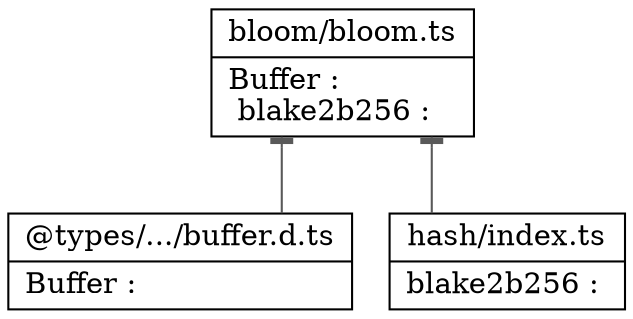 digraph "bloom" {

splines  = ortho;
fontname = "Inconsolata";

node [colorscheme = ylgnbu4];
edge [colorscheme = dark28, dir = both];

"@types/.../buffer.d.ts" [shape = record, label = "{ @types/.../buffer.d.ts |  Buffer : \l }"];
"bloom/bloom.ts"         [shape = record, label = "{ bloom/bloom.ts |  Buffer : \l  blake2b256 : \l }"];
"hash/index.ts"          [shape = record, label = "{ hash/index.ts |  blake2b256 : \l }"];

"bloom/bloom.ts"         -> "@types/.../buffer.d.ts" [color = "#595959", style = solid , arrowtail = tee     , arrowhead = none    , taillabel = "", label = "", headlabel = ""];
"bloom/bloom.ts"         -> "hash/index.ts"          [color = "#595959", style = solid , arrowtail = tee     , arrowhead = none    , taillabel = "", label = "", headlabel = ""];

}

